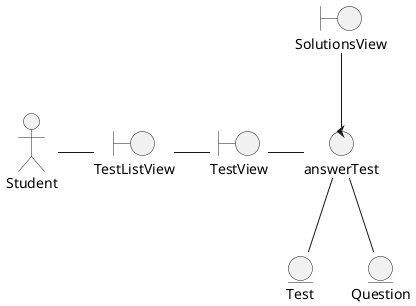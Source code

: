 @startuml analysisClassDiagramUC2

actor Student as Estudiante
boundary "TestListView" as test_list
boundary "TestView" as responder_examen
boundary "SolutionsView" as soluciones
control "answerTest" as controlador 
entity Test as examen
entity Question as pregunta

Estudiante -r- test_list
test_list -r- responder_examen
responder_examen -r- controlador
controlador -u- soluciones
controlador -- examen
controlador -- pregunta

@enduml